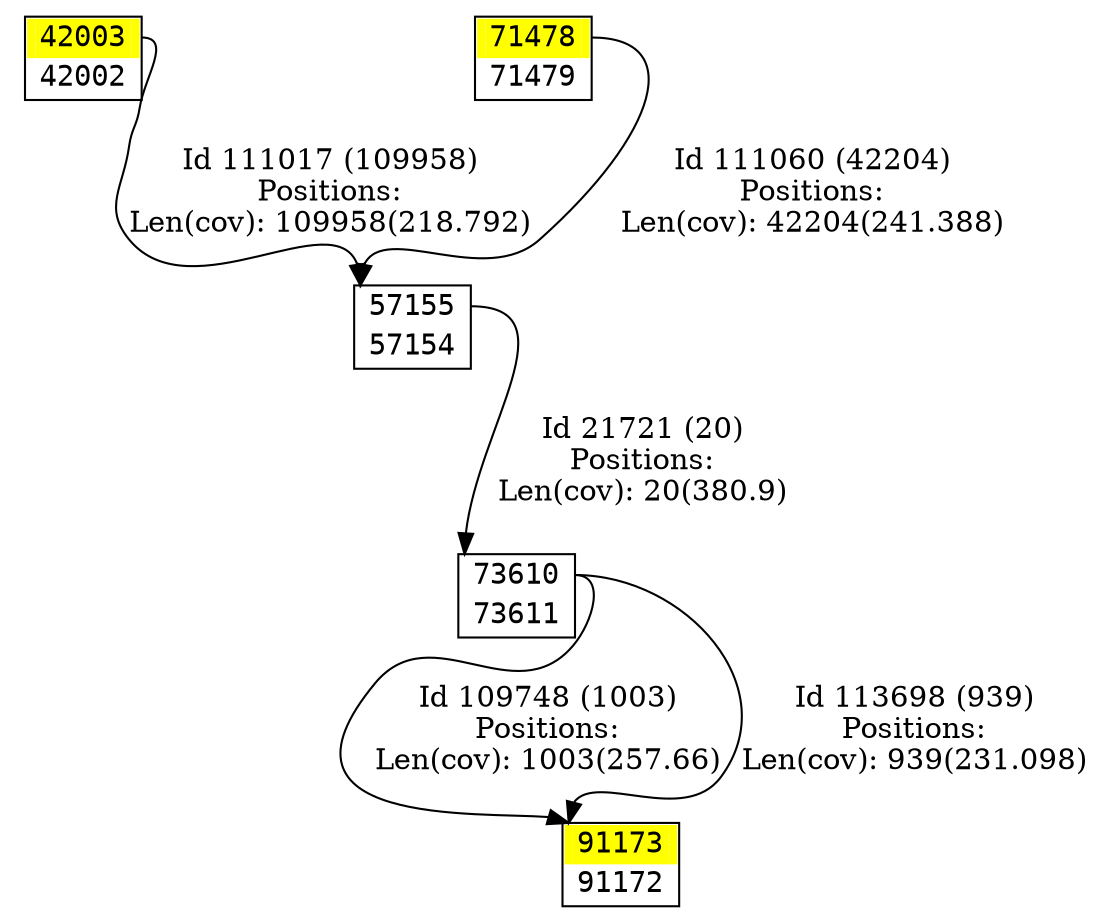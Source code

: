 digraph graph_picture {
node[fontname=<Courier> ,penwidth=<1.8> ,shape=<plaintext> ]
vertex_42002_42003[label=<<TABLE BORDER="1" CELLSPACING="0" >
<TR><TD BORDER="0" PORT = "port_42003_in" color="yellow" bgcolor="yellow" ></TD><TD BORDER="0" color="yellow" bgcolor="yellow" >42003</TD><TD BORDER="0" PORT = "port_42003_out" color="yellow" bgcolor="yellow" ></TD></TR>
<TR><TD BORDER="0" PORT = "port_42002_out" color="white" bgcolor="white" ></TD><TD BORDER="0" color="white" bgcolor="white" >42002</TD><TD BORDER="0" PORT = "port_42002_in" color="white" bgcolor="white" ></TD></TR>
</TABLE>> ,color=<black> ,URL=</vertex/42003.svg> ]
vertex_57154_57155[label=<<TABLE BORDER="1" CELLSPACING="0" >
<TR><TD BORDER="0" PORT = "port_57155_in" color="white" bgcolor="white" ></TD><TD BORDER="0" color="white" bgcolor="white" >57155</TD><TD BORDER="0" PORT = "port_57155_out" color="white" bgcolor="white" ></TD></TR>
<TR><TD BORDER="0" PORT = "port_57154_out" color="white" bgcolor="white" ></TD><TD BORDER="0" color="white" bgcolor="white" >57154</TD><TD BORDER="0" PORT = "port_57154_in" color="white" bgcolor="white" ></TD></TR>
</TABLE>> ,color=<black> ,URL=</vertex/57155.svg> ]
vertex_71478_71479[label=<<TABLE BORDER="1" CELLSPACING="0" >
<TR><TD BORDER="0" PORT = "port_71478_in" color="yellow" bgcolor="yellow" ></TD><TD BORDER="0" color="yellow" bgcolor="yellow" >71478</TD><TD BORDER="0" PORT = "port_71478_out" color="yellow" bgcolor="yellow" ></TD></TR>
<TR><TD BORDER="0" PORT = "port_71479_out" color="white" bgcolor="white" ></TD><TD BORDER="0" color="white" bgcolor="white" >71479</TD><TD BORDER="0" PORT = "port_71479_in" color="white" bgcolor="white" ></TD></TR>
</TABLE>> ,color=<black> ,URL=</vertex/71478.svg> ]
vertex_73610_73611[label=<<TABLE BORDER="1" CELLSPACING="0" >
<TR><TD BORDER="0" PORT = "port_73610_in" color="white" bgcolor="white" ></TD><TD BORDER="0" color="white" bgcolor="white" >73610</TD><TD BORDER="0" PORT = "port_73610_out" color="white" bgcolor="white" ></TD></TR>
<TR><TD BORDER="0" PORT = "port_73611_out" color="white" bgcolor="white" ></TD><TD BORDER="0" color="white" bgcolor="white" >73611</TD><TD BORDER="0" PORT = "port_73611_in" color="white" bgcolor="white" ></TD></TR>
</TABLE>> ,color=<black> ,URL=</vertex/73610.svg> ]
vertex_91172_91173[label=<<TABLE BORDER="1" CELLSPACING="0" >
<TR><TD BORDER="0" PORT = "port_91173_in" color="yellow" bgcolor="yellow" ></TD><TD BORDER="0" color="yellow" bgcolor="yellow" >91173</TD><TD BORDER="0" PORT = "port_91173_out" color="yellow" bgcolor="yellow" ></TD></TR>
<TR><TD BORDER="0" PORT = "port_91172_out" color="white" bgcolor="white" ></TD><TD BORDER="0" color="white" bgcolor="white" >91172</TD><TD BORDER="0" PORT = "port_91172_in" color="white" bgcolor="white" ></TD></TR>
</TABLE>> ,color=<black> ,URL=</vertex/91173.svg> ]
vertex_57154_57155:port_57155_out->vertex_73610_73611:port_73610_in[label="Id 21721 (20)\nPositions:\nLen(cov): 20(380.9)" ,color=<black> ]
vertex_73610_73611:port_73610_out->vertex_91172_91173:port_91173_in[label="Id 109748 (1003)\nPositions:\nLen(cov): 1003(257.66)" ,color=<black> ]
vertex_42002_42003:port_42003_out->vertex_57154_57155:port_57155_in[label="Id 111017 (109958)\nPositions:\nLen(cov): 109958(218.792)" ,color=<black> ]
vertex_71478_71479:port_71478_out->vertex_57154_57155:port_57155_in[label="Id 111060 (42204)\nPositions:\nLen(cov): 42204(241.388)" ,color=<black> ]
vertex_73610_73611:port_73610_out->vertex_91172_91173:port_91173_in[label="Id 113698 (939)\nPositions:\nLen(cov): 939(231.098)" ,color=<black> ]
}
